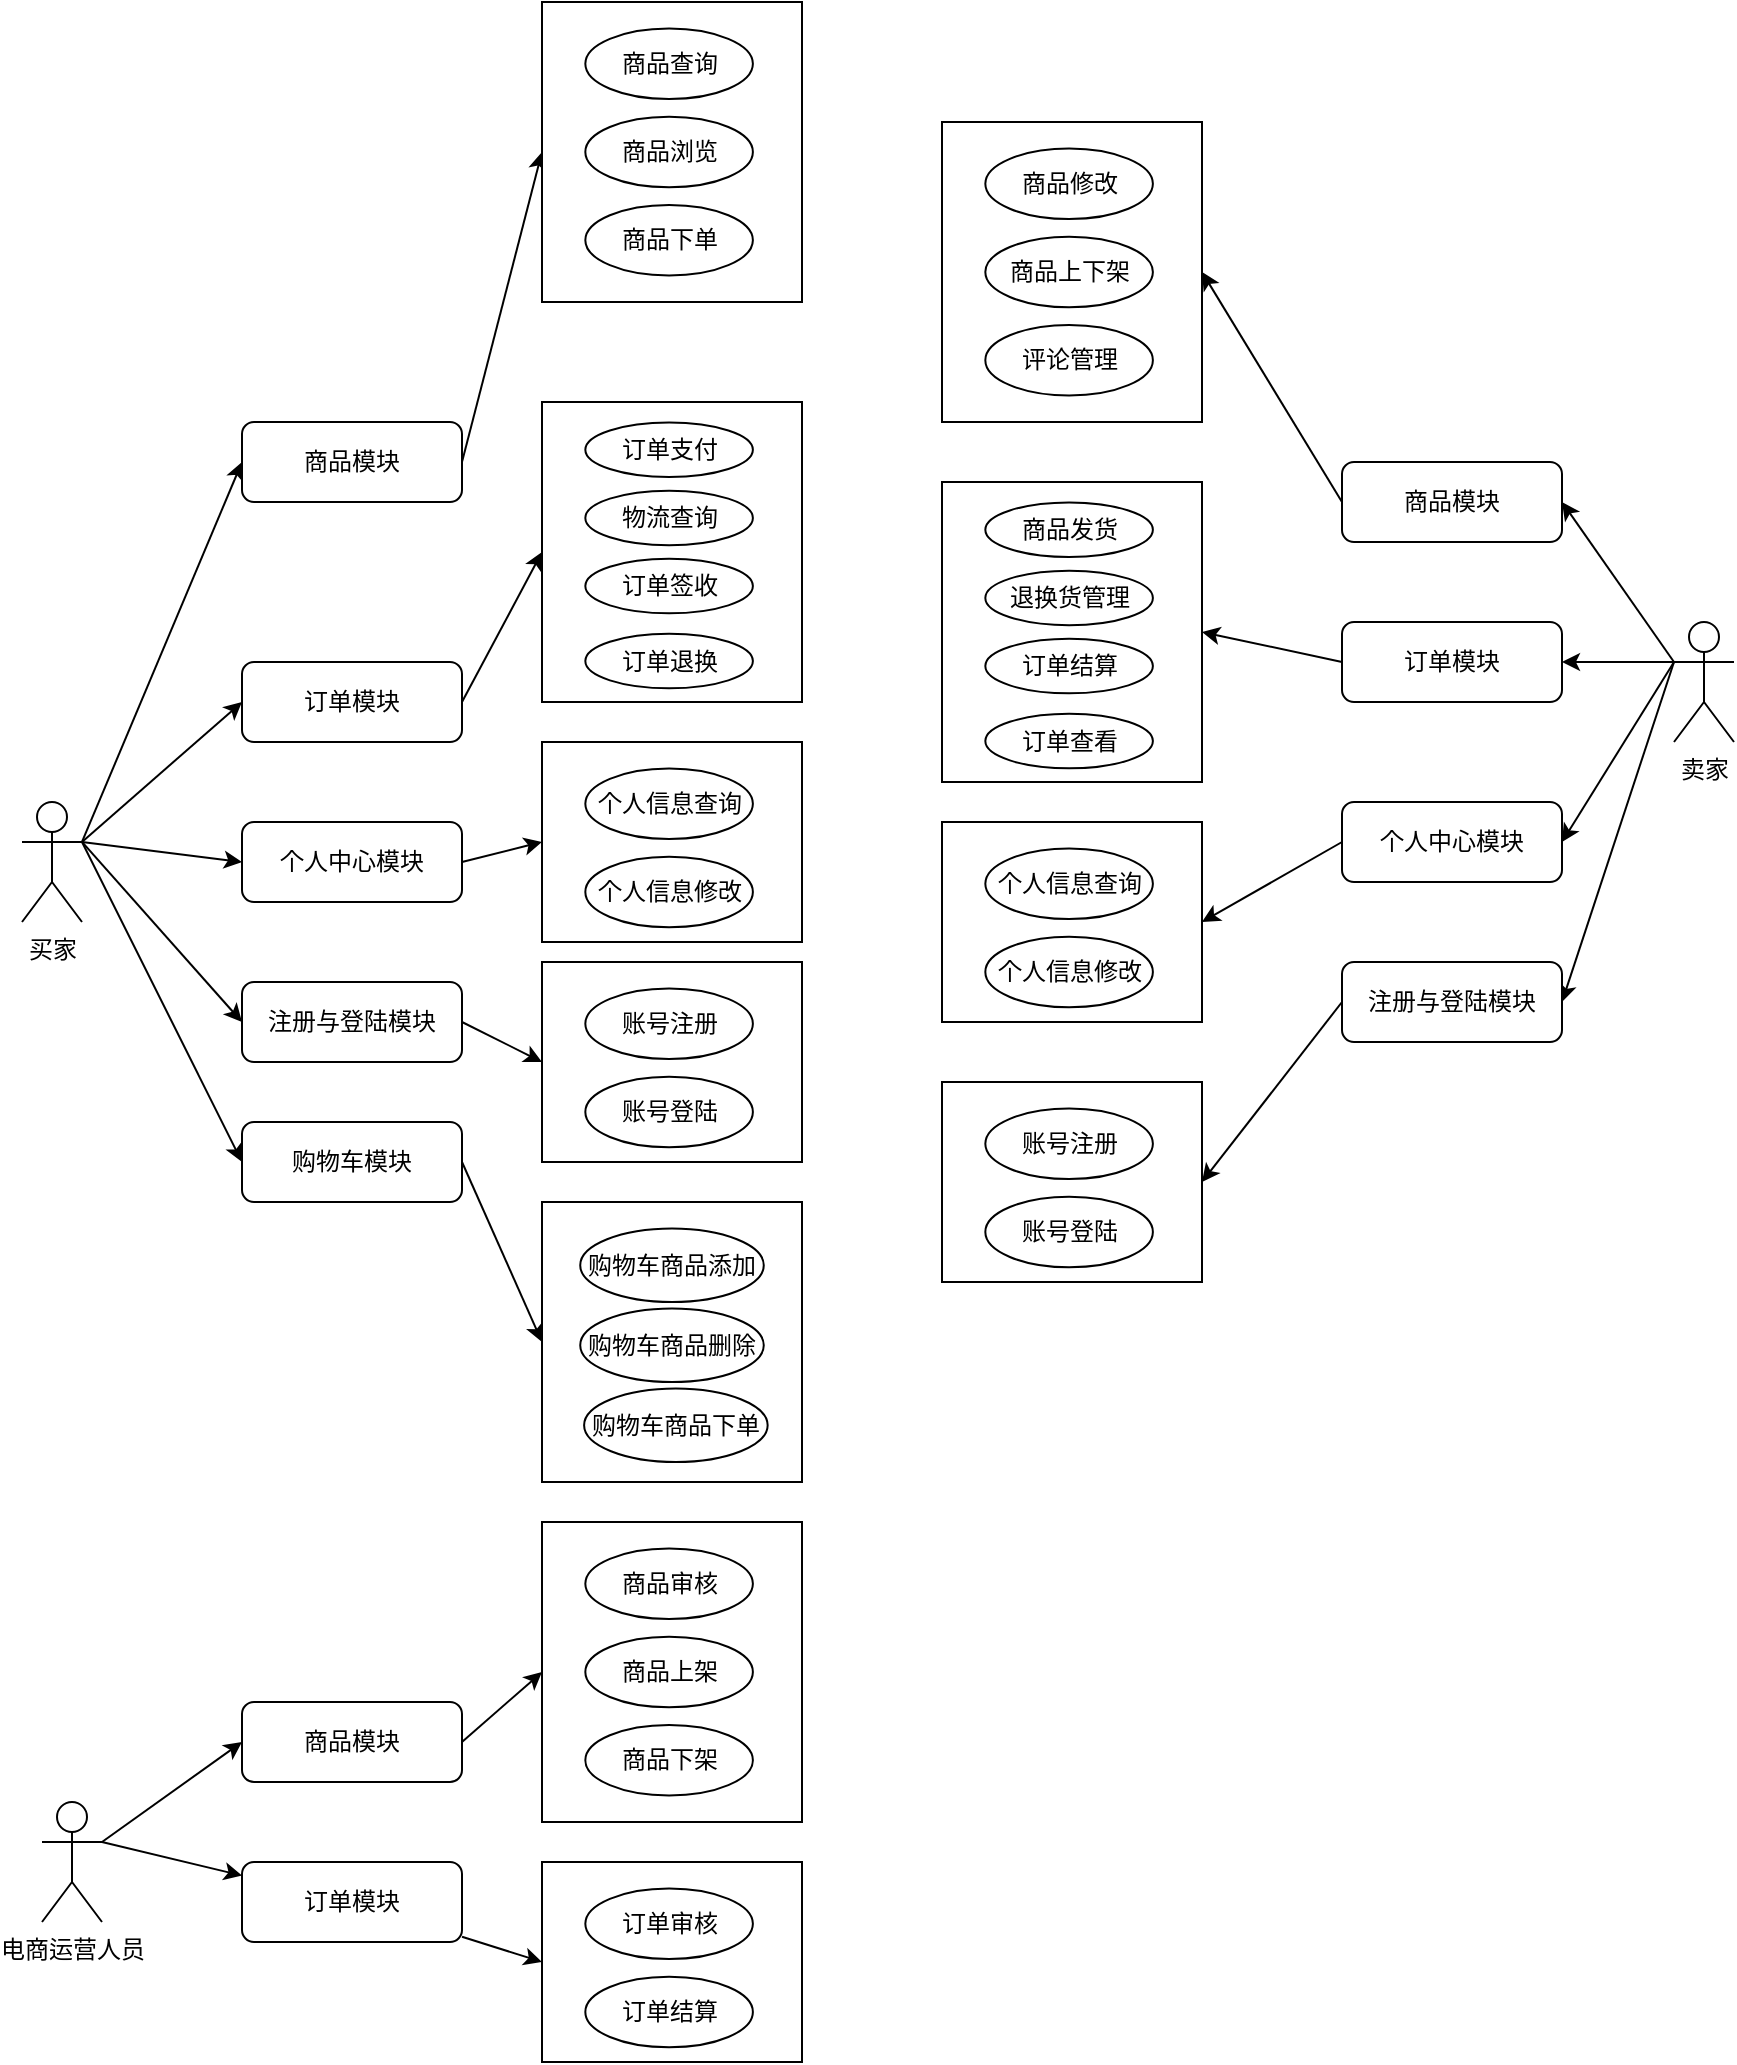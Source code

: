 <mxfile version="21.2.9" type="github">
  <diagram name="第 1 页" id="vVUvNxroKoHHQna2OpXY">
    <mxGraphModel dx="954" dy="1784" grid="1" gridSize="10" guides="1" tooltips="1" connect="1" arrows="1" fold="1" page="1" pageScale="1" pageWidth="827" pageHeight="1169" math="0" shadow="0">
      <root>
        <mxCell id="0" />
        <mxCell id="1" parent="0" />
        <mxCell id="R6RrCSv3wf-1cfHW28T0-14" style="rounded=0;orthogonalLoop=1;jettySize=auto;html=1;exitX=1;exitY=0.333;exitDx=0;exitDy=0;exitPerimeter=0;entryX=0;entryY=0.5;entryDx=0;entryDy=0;" edge="1" parent="1" source="R6RrCSv3wf-1cfHW28T0-1" target="R6RrCSv3wf-1cfHW28T0-9">
          <mxGeometry relative="1" as="geometry" />
        </mxCell>
        <mxCell id="R6RrCSv3wf-1cfHW28T0-16" style="rounded=0;orthogonalLoop=1;jettySize=auto;html=1;exitX=1;exitY=0.333;exitDx=0;exitDy=0;exitPerimeter=0;entryX=0;entryY=0.5;entryDx=0;entryDy=0;" edge="1" parent="1" source="R6RrCSv3wf-1cfHW28T0-1" target="R6RrCSv3wf-1cfHW28T0-10">
          <mxGeometry relative="1" as="geometry" />
        </mxCell>
        <mxCell id="R6RrCSv3wf-1cfHW28T0-17" style="rounded=0;orthogonalLoop=1;jettySize=auto;html=1;exitX=1;exitY=0.333;exitDx=0;exitDy=0;exitPerimeter=0;entryX=0;entryY=0.5;entryDx=0;entryDy=0;" edge="1" parent="1" source="R6RrCSv3wf-1cfHW28T0-1" target="R6RrCSv3wf-1cfHW28T0-11">
          <mxGeometry relative="1" as="geometry" />
        </mxCell>
        <mxCell id="R6RrCSv3wf-1cfHW28T0-18" style="rounded=0;orthogonalLoop=1;jettySize=auto;html=1;entryX=0;entryY=0.5;entryDx=0;entryDy=0;exitX=1;exitY=0.333;exitDx=0;exitDy=0;exitPerimeter=0;" edge="1" parent="1" source="R6RrCSv3wf-1cfHW28T0-1" target="R6RrCSv3wf-1cfHW28T0-12">
          <mxGeometry relative="1" as="geometry" />
        </mxCell>
        <mxCell id="R6RrCSv3wf-1cfHW28T0-20" style="rounded=0;orthogonalLoop=1;jettySize=auto;html=1;exitX=1;exitY=0.333;exitDx=0;exitDy=0;exitPerimeter=0;entryX=0;entryY=0.5;entryDx=0;entryDy=0;" edge="1" parent="1" source="R6RrCSv3wf-1cfHW28T0-1" target="R6RrCSv3wf-1cfHW28T0-13">
          <mxGeometry relative="1" as="geometry" />
        </mxCell>
        <mxCell id="R6RrCSv3wf-1cfHW28T0-1" value="买家" style="shape=umlActor;verticalLabelPosition=bottom;verticalAlign=top;html=1;outlineConnect=0;" vertex="1" parent="1">
          <mxGeometry x="80" y="210" width="30" height="60" as="geometry" />
        </mxCell>
        <mxCell id="R6RrCSv3wf-1cfHW28T0-106" style="rounded=0;orthogonalLoop=1;jettySize=auto;html=1;exitX=0;exitY=0.333;exitDx=0;exitDy=0;exitPerimeter=0;entryX=1;entryY=0.5;entryDx=0;entryDy=0;" edge="1" parent="1" source="R6RrCSv3wf-1cfHW28T0-4" target="R6RrCSv3wf-1cfHW28T0-25">
          <mxGeometry relative="1" as="geometry" />
        </mxCell>
        <mxCell id="R6RrCSv3wf-1cfHW28T0-107" style="rounded=0;orthogonalLoop=1;jettySize=auto;html=1;exitX=0;exitY=0.333;exitDx=0;exitDy=0;exitPerimeter=0;entryX=1;entryY=0.5;entryDx=0;entryDy=0;" edge="1" parent="1" source="R6RrCSv3wf-1cfHW28T0-4" target="R6RrCSv3wf-1cfHW28T0-26">
          <mxGeometry relative="1" as="geometry" />
        </mxCell>
        <mxCell id="R6RrCSv3wf-1cfHW28T0-108" style="rounded=0;orthogonalLoop=1;jettySize=auto;html=1;exitX=0;exitY=0.333;exitDx=0;exitDy=0;exitPerimeter=0;entryX=1;entryY=0.5;entryDx=0;entryDy=0;" edge="1" parent="1" source="R6RrCSv3wf-1cfHW28T0-4" target="R6RrCSv3wf-1cfHW28T0-27">
          <mxGeometry relative="1" as="geometry" />
        </mxCell>
        <mxCell id="R6RrCSv3wf-1cfHW28T0-109" style="rounded=0;orthogonalLoop=1;jettySize=auto;html=1;exitX=0;exitY=0.333;exitDx=0;exitDy=0;exitPerimeter=0;entryX=1;entryY=0.5;entryDx=0;entryDy=0;" edge="1" parent="1" source="R6RrCSv3wf-1cfHW28T0-4" target="R6RrCSv3wf-1cfHW28T0-28">
          <mxGeometry relative="1" as="geometry" />
        </mxCell>
        <mxCell id="R6RrCSv3wf-1cfHW28T0-4" value="卖家" style="shape=umlActor;verticalLabelPosition=bottom;verticalAlign=top;html=1;outlineConnect=0;" vertex="1" parent="1">
          <mxGeometry x="906" y="120" width="30" height="60" as="geometry" />
        </mxCell>
        <mxCell id="R6RrCSv3wf-1cfHW28T0-84" style="rounded=0;orthogonalLoop=1;jettySize=auto;html=1;exitX=1;exitY=0.333;exitDx=0;exitDy=0;exitPerimeter=0;entryX=0;entryY=0.5;entryDx=0;entryDy=0;" edge="1" parent="1" source="R6RrCSv3wf-1cfHW28T0-8" target="R6RrCSv3wf-1cfHW28T0-22">
          <mxGeometry relative="1" as="geometry" />
        </mxCell>
        <mxCell id="R6RrCSv3wf-1cfHW28T0-85" style="rounded=0;orthogonalLoop=1;jettySize=auto;html=1;exitX=1;exitY=0.333;exitDx=0;exitDy=0;exitPerimeter=0;" edge="1" parent="1" source="R6RrCSv3wf-1cfHW28T0-8" target="R6RrCSv3wf-1cfHW28T0-23">
          <mxGeometry relative="1" as="geometry" />
        </mxCell>
        <mxCell id="R6RrCSv3wf-1cfHW28T0-8" value="电商运营人员" style="shape=umlActor;verticalLabelPosition=bottom;verticalAlign=top;html=1;outlineConnect=0;" vertex="1" parent="1">
          <mxGeometry x="90" y="710" width="30" height="60" as="geometry" />
        </mxCell>
        <mxCell id="R6RrCSv3wf-1cfHW28T0-35" style="rounded=0;orthogonalLoop=1;jettySize=auto;html=1;entryX=0;entryY=0.5;entryDx=0;entryDy=0;exitX=1;exitY=0.5;exitDx=0;exitDy=0;" edge="1" parent="1" source="R6RrCSv3wf-1cfHW28T0-9" target="R6RrCSv3wf-1cfHW28T0-32">
          <mxGeometry relative="1" as="geometry" />
        </mxCell>
        <mxCell id="R6RrCSv3wf-1cfHW28T0-9" value="商品模块" style="rounded=1;whiteSpace=wrap;html=1;" vertex="1" parent="1">
          <mxGeometry x="190" y="20" width="110" height="40" as="geometry" />
        </mxCell>
        <mxCell id="R6RrCSv3wf-1cfHW28T0-43" style="rounded=0;orthogonalLoop=1;jettySize=auto;html=1;exitX=1;exitY=0.5;exitDx=0;exitDy=0;entryX=0;entryY=0.5;entryDx=0;entryDy=0;" edge="1" parent="1" source="R6RrCSv3wf-1cfHW28T0-10" target="R6RrCSv3wf-1cfHW28T0-37">
          <mxGeometry relative="1" as="geometry">
            <mxPoint x="340" y="180" as="targetPoint" />
          </mxGeometry>
        </mxCell>
        <mxCell id="R6RrCSv3wf-1cfHW28T0-10" value="订单模块" style="rounded=1;whiteSpace=wrap;html=1;" vertex="1" parent="1">
          <mxGeometry x="190" y="140" width="110" height="40" as="geometry" />
        </mxCell>
        <mxCell id="R6RrCSv3wf-1cfHW28T0-50" style="rounded=0;orthogonalLoop=1;jettySize=auto;html=1;exitX=1;exitY=0.5;exitDx=0;exitDy=0;entryX=0;entryY=0.5;entryDx=0;entryDy=0;" edge="1" parent="1" source="R6RrCSv3wf-1cfHW28T0-11" target="R6RrCSv3wf-1cfHW28T0-45">
          <mxGeometry relative="1" as="geometry" />
        </mxCell>
        <mxCell id="R6RrCSv3wf-1cfHW28T0-11" value="个人中心模块" style="rounded=1;whiteSpace=wrap;html=1;" vertex="1" parent="1">
          <mxGeometry x="190" y="220" width="110" height="40" as="geometry" />
        </mxCell>
        <mxCell id="R6RrCSv3wf-1cfHW28T0-66" style="rounded=0;orthogonalLoop=1;jettySize=auto;html=1;exitX=1;exitY=0.5;exitDx=0;exitDy=0;entryX=0;entryY=0.5;entryDx=0;entryDy=0;" edge="1" parent="1" source="R6RrCSv3wf-1cfHW28T0-12" target="R6RrCSv3wf-1cfHW28T0-52">
          <mxGeometry relative="1" as="geometry" />
        </mxCell>
        <mxCell id="R6RrCSv3wf-1cfHW28T0-12" value="注册与登陆模块" style="rounded=1;whiteSpace=wrap;html=1;" vertex="1" parent="1">
          <mxGeometry x="190" y="300" width="110" height="40" as="geometry" />
        </mxCell>
        <mxCell id="R6RrCSv3wf-1cfHW28T0-67" style="rounded=0;orthogonalLoop=1;jettySize=auto;html=1;exitX=1;exitY=0.5;exitDx=0;exitDy=0;entryX=0;entryY=0.5;entryDx=0;entryDy=0;" edge="1" parent="1" source="R6RrCSv3wf-1cfHW28T0-13" target="R6RrCSv3wf-1cfHW28T0-56">
          <mxGeometry relative="1" as="geometry" />
        </mxCell>
        <mxCell id="R6RrCSv3wf-1cfHW28T0-13" value="购物车模块" style="rounded=1;whiteSpace=wrap;html=1;" vertex="1" parent="1">
          <mxGeometry x="190" y="370" width="110" height="40" as="geometry" />
        </mxCell>
        <mxCell id="R6RrCSv3wf-1cfHW28T0-81" style="rounded=0;orthogonalLoop=1;jettySize=auto;html=1;exitX=1;exitY=0.5;exitDx=0;exitDy=0;entryX=0;entryY=0.5;entryDx=0;entryDy=0;" edge="1" parent="1" source="R6RrCSv3wf-1cfHW28T0-22" target="R6RrCSv3wf-1cfHW28T0-69">
          <mxGeometry relative="1" as="geometry" />
        </mxCell>
        <mxCell id="R6RrCSv3wf-1cfHW28T0-22" value="商品模块" style="rounded=1;whiteSpace=wrap;html=1;" vertex="1" parent="1">
          <mxGeometry x="190" y="660" width="110" height="40" as="geometry" />
        </mxCell>
        <mxCell id="R6RrCSv3wf-1cfHW28T0-82" style="rounded=0;orthogonalLoop=1;jettySize=auto;html=1;entryX=0;entryY=0.5;entryDx=0;entryDy=0;" edge="1" parent="1" source="R6RrCSv3wf-1cfHW28T0-23" target="R6RrCSv3wf-1cfHW28T0-74">
          <mxGeometry relative="1" as="geometry" />
        </mxCell>
        <mxCell id="R6RrCSv3wf-1cfHW28T0-23" value="订单模块" style="rounded=1;whiteSpace=wrap;html=1;" vertex="1" parent="1">
          <mxGeometry x="190" y="740" width="110" height="40" as="geometry" />
        </mxCell>
        <mxCell id="R6RrCSv3wf-1cfHW28T0-111" style="rounded=0;orthogonalLoop=1;jettySize=auto;html=1;exitX=0;exitY=0.5;exitDx=0;exitDy=0;entryX=1;entryY=0.5;entryDx=0;entryDy=0;" edge="1" parent="1" source="R6RrCSv3wf-1cfHW28T0-25" target="R6RrCSv3wf-1cfHW28T0-87">
          <mxGeometry relative="1" as="geometry" />
        </mxCell>
        <mxCell id="R6RrCSv3wf-1cfHW28T0-25" value="商品模块" style="rounded=1;whiteSpace=wrap;html=1;" vertex="1" parent="1">
          <mxGeometry x="740" y="40" width="110" height="40" as="geometry" />
        </mxCell>
        <mxCell id="R6RrCSv3wf-1cfHW28T0-112" style="rounded=0;orthogonalLoop=1;jettySize=auto;html=1;exitX=0;exitY=0.5;exitDx=0;exitDy=0;entryX=1;entryY=0.5;entryDx=0;entryDy=0;" edge="1" parent="1" source="R6RrCSv3wf-1cfHW28T0-26" target="R6RrCSv3wf-1cfHW28T0-92">
          <mxGeometry relative="1" as="geometry" />
        </mxCell>
        <mxCell id="R6RrCSv3wf-1cfHW28T0-26" value="订单模块" style="rounded=1;whiteSpace=wrap;html=1;" vertex="1" parent="1">
          <mxGeometry x="740" y="120" width="110" height="40" as="geometry" />
        </mxCell>
        <mxCell id="R6RrCSv3wf-1cfHW28T0-113" style="rounded=0;orthogonalLoop=1;jettySize=auto;html=1;exitX=0;exitY=0.5;exitDx=0;exitDy=0;entryX=1;entryY=0.5;entryDx=0;entryDy=0;" edge="1" parent="1" source="R6RrCSv3wf-1cfHW28T0-27" target="R6RrCSv3wf-1cfHW28T0-99">
          <mxGeometry relative="1" as="geometry" />
        </mxCell>
        <mxCell id="R6RrCSv3wf-1cfHW28T0-27" value="个人中心模块" style="rounded=1;whiteSpace=wrap;html=1;" vertex="1" parent="1">
          <mxGeometry x="740" y="210" width="110" height="40" as="geometry" />
        </mxCell>
        <mxCell id="R6RrCSv3wf-1cfHW28T0-114" style="rounded=0;orthogonalLoop=1;jettySize=auto;html=1;exitX=0;exitY=0.5;exitDx=0;exitDy=0;entryX=1;entryY=0.5;entryDx=0;entryDy=0;" edge="1" parent="1" source="R6RrCSv3wf-1cfHW28T0-28" target="R6RrCSv3wf-1cfHW28T0-103">
          <mxGeometry relative="1" as="geometry" />
        </mxCell>
        <mxCell id="R6RrCSv3wf-1cfHW28T0-28" value="注册与登陆模块" style="rounded=1;whiteSpace=wrap;html=1;" vertex="1" parent="1">
          <mxGeometry x="740" y="290" width="110" height="40" as="geometry" />
        </mxCell>
        <mxCell id="R6RrCSv3wf-1cfHW28T0-34" value="" style="group" vertex="1" connectable="0" parent="1">
          <mxGeometry x="340" y="-190" width="130" height="150" as="geometry" />
        </mxCell>
        <mxCell id="R6RrCSv3wf-1cfHW28T0-32" value="" style="rounded=0;whiteSpace=wrap;html=1;" vertex="1" parent="R6RrCSv3wf-1cfHW28T0-34">
          <mxGeometry width="130" height="150" as="geometry" />
        </mxCell>
        <mxCell id="R6RrCSv3wf-1cfHW28T0-29" value="商品查询" style="ellipse;whiteSpace=wrap;html=1;" vertex="1" parent="R6RrCSv3wf-1cfHW28T0-34">
          <mxGeometry x="21.667" y="13.235" width="83.778" height="35.294" as="geometry" />
        </mxCell>
        <mxCell id="R6RrCSv3wf-1cfHW28T0-30" value="商品浏览" style="ellipse;whiteSpace=wrap;html=1;" vertex="1" parent="R6RrCSv3wf-1cfHW28T0-34">
          <mxGeometry x="21.667" y="57.353" width="83.778" height="35.294" as="geometry" />
        </mxCell>
        <mxCell id="R6RrCSv3wf-1cfHW28T0-31" value="商品下单" style="ellipse;whiteSpace=wrap;html=1;" vertex="1" parent="R6RrCSv3wf-1cfHW28T0-34">
          <mxGeometry x="21.667" y="101.471" width="83.778" height="35.294" as="geometry" />
        </mxCell>
        <mxCell id="R6RrCSv3wf-1cfHW28T0-42" value="" style="group" vertex="1" connectable="0" parent="1">
          <mxGeometry x="340" y="10" width="130" height="150" as="geometry" />
        </mxCell>
        <mxCell id="R6RrCSv3wf-1cfHW28T0-37" value="" style="rounded=0;whiteSpace=wrap;html=1;" vertex="1" parent="R6RrCSv3wf-1cfHW28T0-42">
          <mxGeometry width="130" height="150" as="geometry" />
        </mxCell>
        <mxCell id="R6RrCSv3wf-1cfHW28T0-38" value="订单支付" style="ellipse;whiteSpace=wrap;html=1;" vertex="1" parent="R6RrCSv3wf-1cfHW28T0-42">
          <mxGeometry x="21.667" y="10.227" width="83.778" height="27.273" as="geometry" />
        </mxCell>
        <mxCell id="R6RrCSv3wf-1cfHW28T0-39" value="物流查询" style="ellipse;whiteSpace=wrap;html=1;" vertex="1" parent="R6RrCSv3wf-1cfHW28T0-42">
          <mxGeometry x="21.667" y="44.318" width="83.778" height="27.273" as="geometry" />
        </mxCell>
        <mxCell id="R6RrCSv3wf-1cfHW28T0-40" value="订单签收" style="ellipse;whiteSpace=wrap;html=1;" vertex="1" parent="R6RrCSv3wf-1cfHW28T0-42">
          <mxGeometry x="21.667" y="78.409" width="83.778" height="27.273" as="geometry" />
        </mxCell>
        <mxCell id="R6RrCSv3wf-1cfHW28T0-41" value="订单退换" style="ellipse;whiteSpace=wrap;html=1;" vertex="1" parent="R6RrCSv3wf-1cfHW28T0-42">
          <mxGeometry x="21.667" y="115.909" width="83.778" height="27.273" as="geometry" />
        </mxCell>
        <mxCell id="R6RrCSv3wf-1cfHW28T0-49" value="" style="group" vertex="1" connectable="0" parent="1">
          <mxGeometry x="340" y="180" width="130" height="100" as="geometry" />
        </mxCell>
        <mxCell id="R6RrCSv3wf-1cfHW28T0-45" value="" style="rounded=0;whiteSpace=wrap;html=1;" vertex="1" parent="R6RrCSv3wf-1cfHW28T0-49">
          <mxGeometry width="130" height="100" as="geometry" />
        </mxCell>
        <mxCell id="R6RrCSv3wf-1cfHW28T0-46" value="个人信息查询" style="ellipse;whiteSpace=wrap;html=1;" vertex="1" parent="R6RrCSv3wf-1cfHW28T0-49">
          <mxGeometry x="21.667" y="13.235" width="83.778" height="35.294" as="geometry" />
        </mxCell>
        <mxCell id="R6RrCSv3wf-1cfHW28T0-47" value="个人信息修改" style="ellipse;whiteSpace=wrap;html=1;" vertex="1" parent="R6RrCSv3wf-1cfHW28T0-49">
          <mxGeometry x="21.667" y="57.353" width="83.778" height="35.294" as="geometry" />
        </mxCell>
        <mxCell id="R6RrCSv3wf-1cfHW28T0-51" value="" style="group" vertex="1" connectable="0" parent="1">
          <mxGeometry x="340" y="290" width="130" height="100" as="geometry" />
        </mxCell>
        <mxCell id="R6RrCSv3wf-1cfHW28T0-52" value="" style="rounded=0;whiteSpace=wrap;html=1;" vertex="1" parent="R6RrCSv3wf-1cfHW28T0-51">
          <mxGeometry width="130" height="100" as="geometry" />
        </mxCell>
        <mxCell id="R6RrCSv3wf-1cfHW28T0-53" value="账号注册" style="ellipse;whiteSpace=wrap;html=1;" vertex="1" parent="R6RrCSv3wf-1cfHW28T0-51">
          <mxGeometry x="21.667" y="13.235" width="83.778" height="35.294" as="geometry" />
        </mxCell>
        <mxCell id="R6RrCSv3wf-1cfHW28T0-54" value="账号登陆" style="ellipse;whiteSpace=wrap;html=1;" vertex="1" parent="R6RrCSv3wf-1cfHW28T0-51">
          <mxGeometry x="21.667" y="57.353" width="83.778" height="35.294" as="geometry" />
        </mxCell>
        <mxCell id="R6RrCSv3wf-1cfHW28T0-64" value="" style="group" vertex="1" connectable="0" parent="1">
          <mxGeometry x="340" y="410" width="130" height="140" as="geometry" />
        </mxCell>
        <mxCell id="R6RrCSv3wf-1cfHW28T0-56" value="" style="rounded=0;whiteSpace=wrap;html=1;container=0;" vertex="1" parent="R6RrCSv3wf-1cfHW28T0-64">
          <mxGeometry width="130" height="140" as="geometry" />
        </mxCell>
        <mxCell id="R6RrCSv3wf-1cfHW28T0-57" value="购物车商品添加" style="ellipse;whiteSpace=wrap;html=1;container=0;" vertex="1" parent="R6RrCSv3wf-1cfHW28T0-64">
          <mxGeometry x="19.115" y="13.24" width="91.775" height="36.76" as="geometry" />
        </mxCell>
        <mxCell id="R6RrCSv3wf-1cfHW28T0-61" value="购物车商品删除" style="ellipse;whiteSpace=wrap;html=1;container=0;" vertex="1" parent="R6RrCSv3wf-1cfHW28T0-64">
          <mxGeometry x="19.115" y="53.24" width="91.775" height="36.76" as="geometry" />
        </mxCell>
        <mxCell id="R6RrCSv3wf-1cfHW28T0-62" value="购物车商品下单" style="ellipse;whiteSpace=wrap;html=1;container=0;" vertex="1" parent="R6RrCSv3wf-1cfHW28T0-64">
          <mxGeometry x="21.055" y="93.24" width="91.775" height="36.76" as="geometry" />
        </mxCell>
        <mxCell id="R6RrCSv3wf-1cfHW28T0-68" value="" style="group" vertex="1" connectable="0" parent="1">
          <mxGeometry x="340" y="570" width="130" height="150" as="geometry" />
        </mxCell>
        <mxCell id="R6RrCSv3wf-1cfHW28T0-69" value="" style="rounded=0;whiteSpace=wrap;html=1;" vertex="1" parent="R6RrCSv3wf-1cfHW28T0-68">
          <mxGeometry width="130" height="150" as="geometry" />
        </mxCell>
        <mxCell id="R6RrCSv3wf-1cfHW28T0-70" value="商品审核" style="ellipse;whiteSpace=wrap;html=1;" vertex="1" parent="R6RrCSv3wf-1cfHW28T0-68">
          <mxGeometry x="21.667" y="13.235" width="83.778" height="35.294" as="geometry" />
        </mxCell>
        <mxCell id="R6RrCSv3wf-1cfHW28T0-71" value="商品上架" style="ellipse;whiteSpace=wrap;html=1;" vertex="1" parent="R6RrCSv3wf-1cfHW28T0-68">
          <mxGeometry x="21.667" y="57.353" width="83.778" height="35.294" as="geometry" />
        </mxCell>
        <mxCell id="R6RrCSv3wf-1cfHW28T0-72" value="商品下架" style="ellipse;whiteSpace=wrap;html=1;" vertex="1" parent="R6RrCSv3wf-1cfHW28T0-68">
          <mxGeometry x="21.667" y="101.471" width="83.778" height="35.294" as="geometry" />
        </mxCell>
        <mxCell id="R6RrCSv3wf-1cfHW28T0-73" value="" style="group" vertex="1" connectable="0" parent="1">
          <mxGeometry x="340" y="740" width="130" height="100" as="geometry" />
        </mxCell>
        <mxCell id="R6RrCSv3wf-1cfHW28T0-74" value="" style="rounded=0;whiteSpace=wrap;html=1;" vertex="1" parent="R6RrCSv3wf-1cfHW28T0-73">
          <mxGeometry width="130" height="100" as="geometry" />
        </mxCell>
        <mxCell id="R6RrCSv3wf-1cfHW28T0-75" value="订单审核" style="ellipse;whiteSpace=wrap;html=1;" vertex="1" parent="R6RrCSv3wf-1cfHW28T0-73">
          <mxGeometry x="21.667" y="13.235" width="83.778" height="35.294" as="geometry" />
        </mxCell>
        <mxCell id="R6RrCSv3wf-1cfHW28T0-76" value="订单结算" style="ellipse;whiteSpace=wrap;html=1;" vertex="1" parent="R6RrCSv3wf-1cfHW28T0-73">
          <mxGeometry x="21.667" y="57.353" width="83.778" height="35.294" as="geometry" />
        </mxCell>
        <mxCell id="R6RrCSv3wf-1cfHW28T0-86" value="" style="group" vertex="1" connectable="0" parent="1">
          <mxGeometry x="540" y="-130" width="130" height="150" as="geometry" />
        </mxCell>
        <mxCell id="R6RrCSv3wf-1cfHW28T0-87" value="" style="rounded=0;whiteSpace=wrap;html=1;" vertex="1" parent="R6RrCSv3wf-1cfHW28T0-86">
          <mxGeometry width="130" height="150" as="geometry" />
        </mxCell>
        <mxCell id="R6RrCSv3wf-1cfHW28T0-88" value="商品修改" style="ellipse;whiteSpace=wrap;html=1;" vertex="1" parent="R6RrCSv3wf-1cfHW28T0-86">
          <mxGeometry x="21.667" y="13.235" width="83.778" height="35.294" as="geometry" />
        </mxCell>
        <mxCell id="R6RrCSv3wf-1cfHW28T0-89" value="商品上下架" style="ellipse;whiteSpace=wrap;html=1;" vertex="1" parent="R6RrCSv3wf-1cfHW28T0-86">
          <mxGeometry x="21.667" y="57.353" width="83.778" height="35.294" as="geometry" />
        </mxCell>
        <mxCell id="R6RrCSv3wf-1cfHW28T0-90" value="评论管理" style="ellipse;whiteSpace=wrap;html=1;" vertex="1" parent="R6RrCSv3wf-1cfHW28T0-86">
          <mxGeometry x="21.667" y="101.471" width="83.778" height="35.294" as="geometry" />
        </mxCell>
        <mxCell id="R6RrCSv3wf-1cfHW28T0-91" value="" style="group" vertex="1" connectable="0" parent="1">
          <mxGeometry x="540" y="50" width="130" height="150" as="geometry" />
        </mxCell>
        <mxCell id="R6RrCSv3wf-1cfHW28T0-92" value="" style="rounded=0;whiteSpace=wrap;html=1;" vertex="1" parent="R6RrCSv3wf-1cfHW28T0-91">
          <mxGeometry width="130" height="150" as="geometry" />
        </mxCell>
        <mxCell id="R6RrCSv3wf-1cfHW28T0-93" value="商品发货" style="ellipse;whiteSpace=wrap;html=1;" vertex="1" parent="R6RrCSv3wf-1cfHW28T0-91">
          <mxGeometry x="21.667" y="10.227" width="83.778" height="27.273" as="geometry" />
        </mxCell>
        <mxCell id="R6RrCSv3wf-1cfHW28T0-94" value="退换货管理" style="ellipse;whiteSpace=wrap;html=1;" vertex="1" parent="R6RrCSv3wf-1cfHW28T0-91">
          <mxGeometry x="21.667" y="44.318" width="83.778" height="27.273" as="geometry" />
        </mxCell>
        <mxCell id="R6RrCSv3wf-1cfHW28T0-95" value="订单结算" style="ellipse;whiteSpace=wrap;html=1;" vertex="1" parent="R6RrCSv3wf-1cfHW28T0-91">
          <mxGeometry x="21.667" y="78.409" width="83.778" height="27.273" as="geometry" />
        </mxCell>
        <mxCell id="R6RrCSv3wf-1cfHW28T0-96" value="订单查看" style="ellipse;whiteSpace=wrap;html=1;" vertex="1" parent="R6RrCSv3wf-1cfHW28T0-91">
          <mxGeometry x="21.667" y="115.909" width="83.778" height="27.273" as="geometry" />
        </mxCell>
        <mxCell id="R6RrCSv3wf-1cfHW28T0-98" value="" style="group" vertex="1" connectable="0" parent="1">
          <mxGeometry x="540" y="220" width="130" height="100" as="geometry" />
        </mxCell>
        <mxCell id="R6RrCSv3wf-1cfHW28T0-99" value="" style="rounded=0;whiteSpace=wrap;html=1;" vertex="1" parent="R6RrCSv3wf-1cfHW28T0-98">
          <mxGeometry width="130" height="100" as="geometry" />
        </mxCell>
        <mxCell id="R6RrCSv3wf-1cfHW28T0-100" value="个人信息查询" style="ellipse;whiteSpace=wrap;html=1;" vertex="1" parent="R6RrCSv3wf-1cfHW28T0-98">
          <mxGeometry x="21.667" y="13.235" width="83.778" height="35.294" as="geometry" />
        </mxCell>
        <mxCell id="R6RrCSv3wf-1cfHW28T0-101" value="个人信息修改" style="ellipse;whiteSpace=wrap;html=1;" vertex="1" parent="R6RrCSv3wf-1cfHW28T0-98">
          <mxGeometry x="21.667" y="57.353" width="83.778" height="35.294" as="geometry" />
        </mxCell>
        <mxCell id="R6RrCSv3wf-1cfHW28T0-102" value="" style="group" vertex="1" connectable="0" parent="1">
          <mxGeometry x="540" y="350" width="130" height="100" as="geometry" />
        </mxCell>
        <mxCell id="R6RrCSv3wf-1cfHW28T0-103" value="" style="rounded=0;whiteSpace=wrap;html=1;" vertex="1" parent="R6RrCSv3wf-1cfHW28T0-102">
          <mxGeometry width="130" height="100" as="geometry" />
        </mxCell>
        <mxCell id="R6RrCSv3wf-1cfHW28T0-104" value="账号注册" style="ellipse;whiteSpace=wrap;html=1;" vertex="1" parent="R6RrCSv3wf-1cfHW28T0-102">
          <mxGeometry x="21.667" y="13.235" width="83.778" height="35.294" as="geometry" />
        </mxCell>
        <mxCell id="R6RrCSv3wf-1cfHW28T0-105" value="账号登陆" style="ellipse;whiteSpace=wrap;html=1;" vertex="1" parent="R6RrCSv3wf-1cfHW28T0-102">
          <mxGeometry x="21.667" y="57.353" width="83.778" height="35.294" as="geometry" />
        </mxCell>
      </root>
    </mxGraphModel>
  </diagram>
</mxfile>
